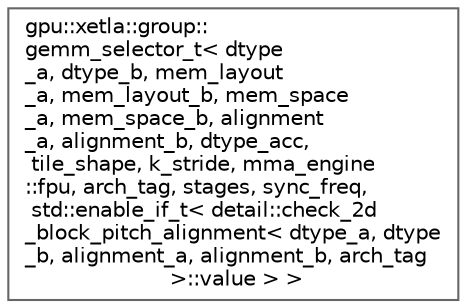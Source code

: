 digraph "Graphical Class Hierarchy"
{
 // LATEX_PDF_SIZE
  bgcolor="transparent";
  edge [fontname=Helvetica,fontsize=10,labelfontname=Helvetica,labelfontsize=10];
  node [fontname=Helvetica,fontsize=10,shape=box,height=0.2,width=0.4];
  rankdir="LR";
  Node0 [id="Node000000",label="gpu::xetla::group::\lgemm_selector_t\< dtype\l_a, dtype_b, mem_layout\l_a, mem_layout_b, mem_space\l_a, mem_space_b, alignment\l_a, alignment_b, dtype_acc,\l tile_shape, k_stride, mma_engine\l::fpu, arch_tag, stages, sync_freq,\l std::enable_if_t\< detail::check_2d\l_block_pitch_alignment\< dtype_a, dtype\l_b, alignment_a, alignment_b, arch_tag\l \>::value \> \>",height=0.2,width=0.4,color="grey40", fillcolor="white", style="filled",URL="$classgpu_1_1xetla_1_1group_1_1gemm__selector__t_3_01dtype__a_00_01dtype__b_00_01mem__layout__a_00be636de447c4242c4fe7bd43a434215.html",tooltip="Selects 2d block && fpu based gemm."];
}
